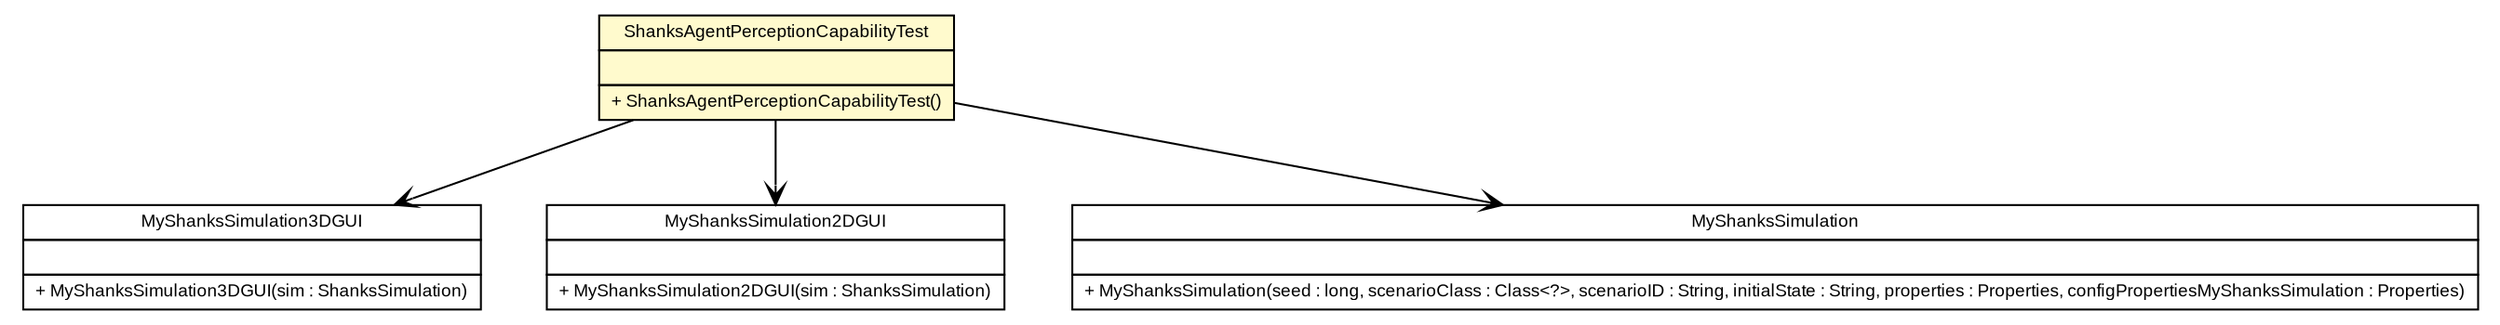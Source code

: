 #!/usr/local/bin/dot
#
# Class diagram 
# Generated by UMLGraph version 5.1 (http://www.umlgraph.org/)
#

digraph G {
	edge [fontname="arial",fontsize=10,labelfontname="arial",labelfontsize=10];
	node [fontname="arial",fontsize=10,shape=plaintext];
	nodesep=0.25;
	ranksep=0.5;
	// es.upm.dit.gsi.shanks.agent.capability.perception.test.ShanksAgentPerceptionCapabilityTest
	c2383 [label=<<table title="es.upm.dit.gsi.shanks.agent.capability.perception.test.ShanksAgentPerceptionCapabilityTest" border="0" cellborder="1" cellspacing="0" cellpadding="2" port="p" bgcolor="lemonChiffon" href="./ShanksAgentPerceptionCapabilityTest.html">
		<tr><td><table border="0" cellspacing="0" cellpadding="1">
<tr><td align="center" balign="center"> ShanksAgentPerceptionCapabilityTest </td></tr>
		</table></td></tr>
		<tr><td><table border="0" cellspacing="0" cellpadding="1">
<tr><td align="left" balign="left">  </td></tr>
		</table></td></tr>
		<tr><td><table border="0" cellspacing="0" cellpadding="1">
<tr><td align="left" balign="left"> + ShanksAgentPerceptionCapabilityTest() </td></tr>
		</table></td></tr>
		</table>>, fontname="arial", fontcolor="black", fontsize=9.0];
	// es.upm.dit.gsi.shanks.model.test.MyShanksSimulation3DGUI
	c2431 [label=<<table title="es.upm.dit.gsi.shanks.model.test.MyShanksSimulation3DGUI" border="0" cellborder="1" cellspacing="0" cellpadding="2" port="p" href="../../../../model/test/MyShanksSimulation3DGUI.html">
		<tr><td><table border="0" cellspacing="0" cellpadding="1">
<tr><td align="center" balign="center"> MyShanksSimulation3DGUI </td></tr>
		</table></td></tr>
		<tr><td><table border="0" cellspacing="0" cellpadding="1">
<tr><td align="left" balign="left">  </td></tr>
		</table></td></tr>
		<tr><td><table border="0" cellspacing="0" cellpadding="1">
<tr><td align="left" balign="left"> + MyShanksSimulation3DGUI(sim : ShanksSimulation) </td></tr>
		</table></td></tr>
		</table>>, fontname="arial", fontcolor="black", fontsize=9.0];
	// es.upm.dit.gsi.shanks.model.test.MyShanksSimulation2DGUI
	c2432 [label=<<table title="es.upm.dit.gsi.shanks.model.test.MyShanksSimulation2DGUI" border="0" cellborder="1" cellspacing="0" cellpadding="2" port="p" href="../../../../model/test/MyShanksSimulation2DGUI.html">
		<tr><td><table border="0" cellspacing="0" cellpadding="1">
<tr><td align="center" balign="center"> MyShanksSimulation2DGUI </td></tr>
		</table></td></tr>
		<tr><td><table border="0" cellspacing="0" cellpadding="1">
<tr><td align="left" balign="left">  </td></tr>
		</table></td></tr>
		<tr><td><table border="0" cellspacing="0" cellpadding="1">
<tr><td align="left" balign="left"> + MyShanksSimulation2DGUI(sim : ShanksSimulation) </td></tr>
		</table></td></tr>
		</table>>, fontname="arial", fontcolor="black", fontsize=9.0];
	// es.upm.dit.gsi.shanks.model.test.MyShanksSimulation
	c2433 [label=<<table title="es.upm.dit.gsi.shanks.model.test.MyShanksSimulation" border="0" cellborder="1" cellspacing="0" cellpadding="2" port="p" href="../../../../model/test/MyShanksSimulation.html">
		<tr><td><table border="0" cellspacing="0" cellpadding="1">
<tr><td align="center" balign="center"> MyShanksSimulation </td></tr>
		</table></td></tr>
		<tr><td><table border="0" cellspacing="0" cellpadding="1">
<tr><td align="left" balign="left">  </td></tr>
		</table></td></tr>
		<tr><td><table border="0" cellspacing="0" cellpadding="1">
<tr><td align="left" balign="left"> + MyShanksSimulation(seed : long, scenarioClass : Class&lt;?&gt;, scenarioID : String, initialState : String, properties : Properties, configPropertiesMyShanksSimulation : Properties) </td></tr>
		</table></td></tr>
		</table>>, fontname="arial", fontcolor="black", fontsize=9.0];
	// es.upm.dit.gsi.shanks.agent.capability.perception.test.ShanksAgentPerceptionCapabilityTest NAVASSOC es.upm.dit.gsi.shanks.model.test.MyShanksSimulation
	c2383:p -> c2433:p [taillabel="", label="", headlabel="", fontname="arial", fontcolor="black", fontsize=10.0, color="black", arrowhead=open];
	// es.upm.dit.gsi.shanks.agent.capability.perception.test.ShanksAgentPerceptionCapabilityTest NAVASSOC es.upm.dit.gsi.shanks.model.test.MyShanksSimulation2DGUI
	c2383:p -> c2432:p [taillabel="", label="", headlabel="", fontname="arial", fontcolor="black", fontsize=10.0, color="black", arrowhead=open];
	// es.upm.dit.gsi.shanks.agent.capability.perception.test.ShanksAgentPerceptionCapabilityTest NAVASSOC es.upm.dit.gsi.shanks.model.test.MyShanksSimulation3DGUI
	c2383:p -> c2431:p [taillabel="", label="", headlabel="", fontname="arial", fontcolor="black", fontsize=10.0, color="black", arrowhead=open];
}

